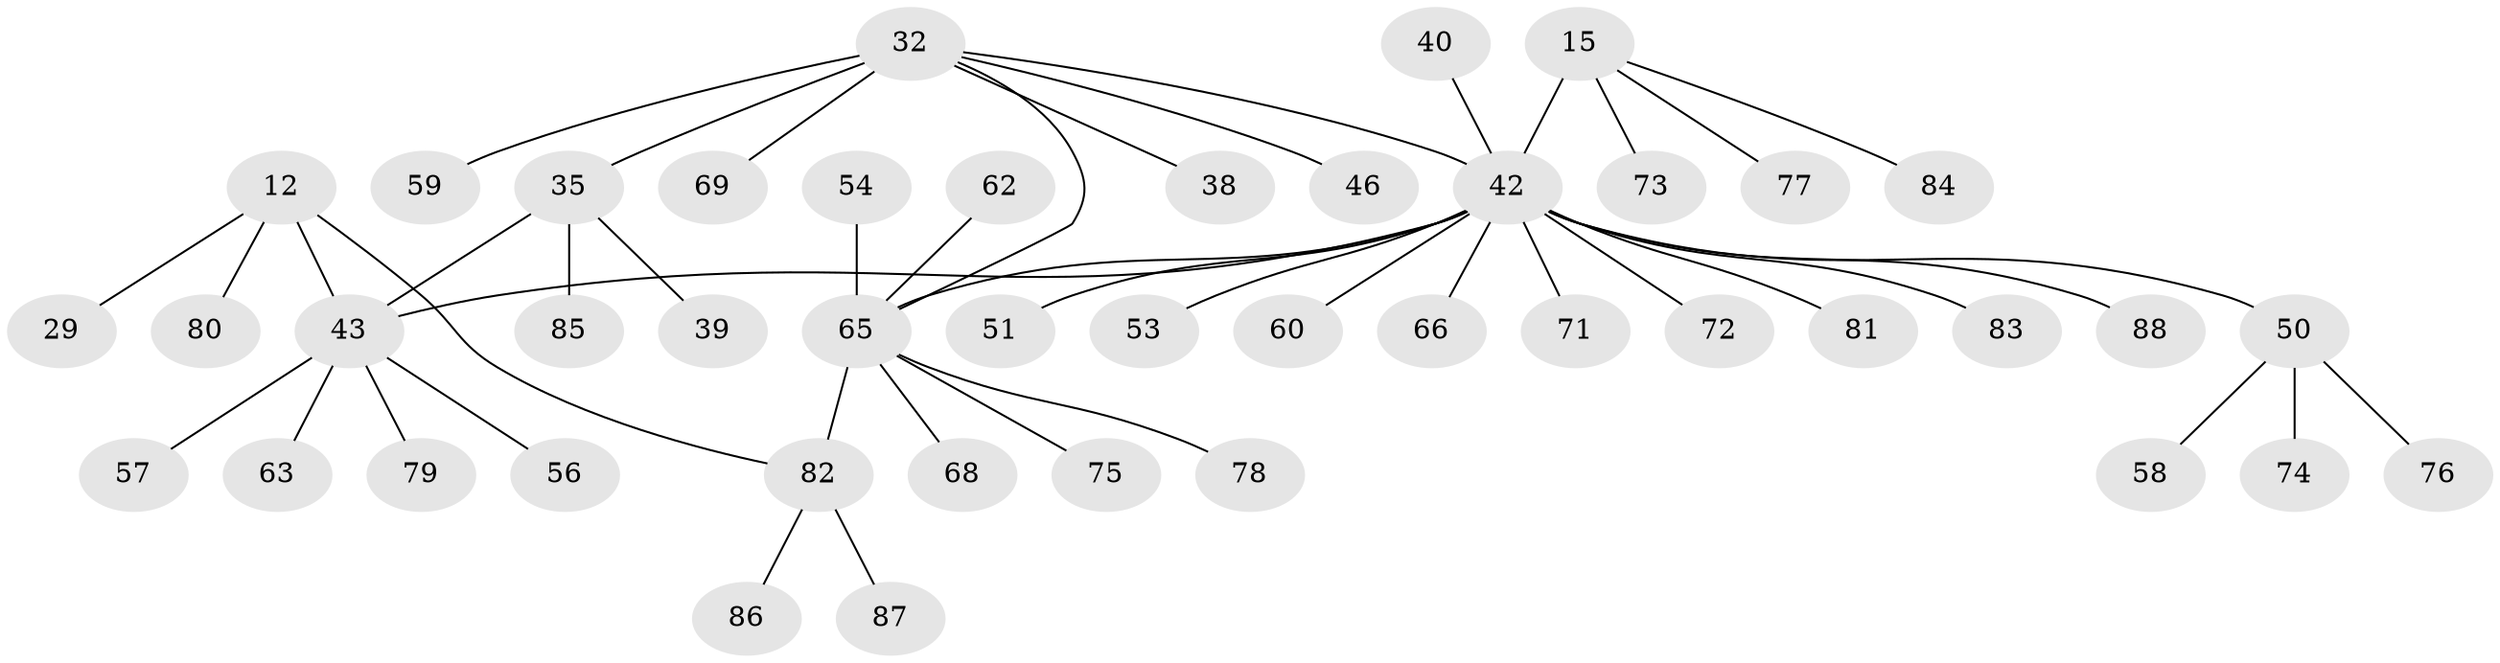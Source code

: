 // original degree distribution, {5: 0.045454545454545456, 8: 0.045454545454545456, 6: 0.045454545454545456, 7: 0.011363636363636364, 4: 0.03409090909090909, 10: 0.011363636363636364, 9: 0.011363636363636364, 11: 0.011363636363636364, 13: 0.011363636363636364, 2: 0.11363636363636363, 3: 0.022727272727272728, 1: 0.6363636363636364}
// Generated by graph-tools (version 1.1) at 2025/55/03/09/25 04:55:24]
// undirected, 44 vertices, 46 edges
graph export_dot {
graph [start="1"]
  node [color=gray90,style=filled];
  12 [super="+9"];
  15 [super="+13"];
  29;
  32 [super="+7+24"];
  35 [super="+8"];
  38;
  39 [super="+27"];
  40;
  42 [super="+16+4+23+28+34"];
  43 [super="+11"];
  46;
  50 [super="+3+36"];
  51;
  53;
  54;
  56 [super="+31"];
  57;
  58;
  59;
  60 [super="+30"];
  62;
  63;
  65 [super="+52+55+20+21+26+37+44+47+49"];
  66;
  68;
  69;
  71;
  72 [super="+70"];
  73;
  74;
  75 [super="+67"];
  76 [super="+64"];
  77;
  78;
  79;
  80;
  81;
  82 [super="+48+61"];
  83;
  84;
  85;
  86;
  87;
  88;
  12 -- 29;
  12 -- 80;
  12 -- 82;
  12 -- 43 [weight=4];
  15 -- 73;
  15 -- 77;
  15 -- 84;
  15 -- 42 [weight=4];
  32 -- 65 [weight=2];
  32 -- 69;
  32 -- 38;
  32 -- 42 [weight=2];
  32 -- 46;
  32 -- 59;
  32 -- 35 [weight=4];
  35 -- 85;
  35 -- 39;
  35 -- 43;
  40 -- 42;
  42 -- 66;
  42 -- 72;
  42 -- 83;
  42 -- 53;
  42 -- 88;
  42 -- 60;
  42 -- 65 [weight=2];
  42 -- 71;
  42 -- 81;
  42 -- 51;
  42 -- 50 [weight=4];
  42 -- 43 [weight=3];
  43 -- 79;
  43 -- 56;
  43 -- 57;
  43 -- 63;
  50 -- 58;
  50 -- 74;
  50 -- 76;
  54 -- 65;
  62 -- 65;
  65 -- 75;
  65 -- 78;
  65 -- 68;
  65 -- 82 [weight=4];
  82 -- 86;
  82 -- 87;
}
